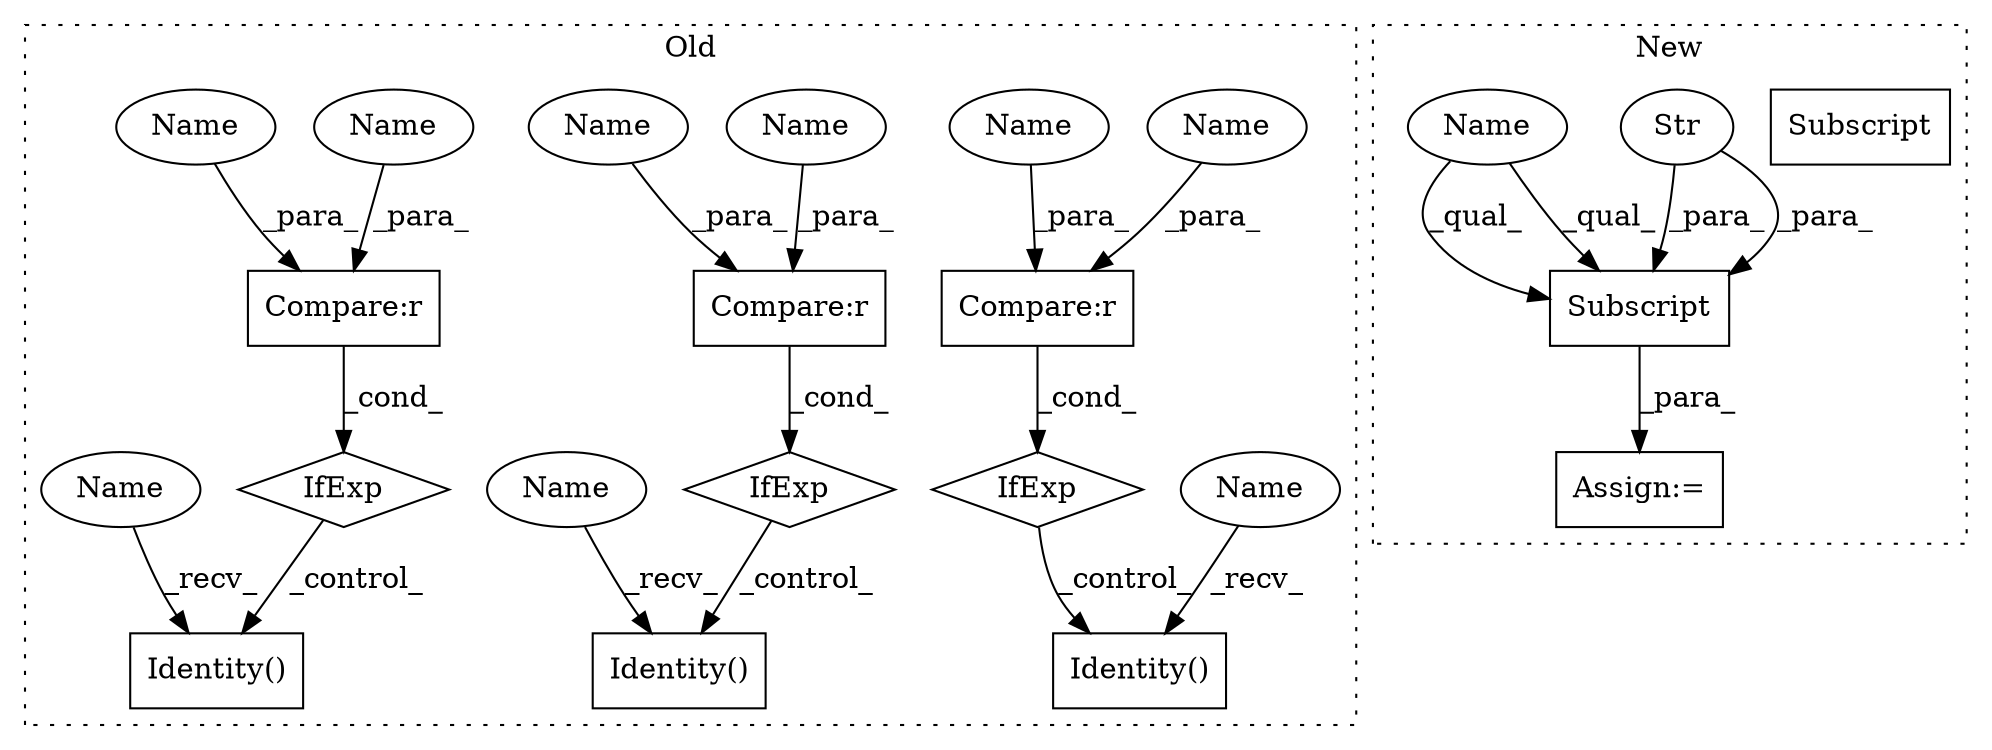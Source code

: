 digraph G {
subgraph cluster0 {
1 [label="IfExp" a="51" s="1472,1504" l="16,18" shape="diamond"];
3 [label="Compare:r" a="40" s="1488" l="16" shape="box"];
6 [label="Compare:r" a="40" s="1784" l="16" shape="box"];
7 [label="IfExp" a="51" s="1768,1800" l="16,18" shape="diamond"];
8 [label="Identity()" a="75" s="1522" l="13" shape="box"];
9 [label="Identity()" a="75" s="1818" l="13" shape="box"];
10 [label="Compare:r" a="40" s="1636" l="16" shape="box"];
11 [label="IfExp" a="51" s="1620,1652" l="16,18" shape="diamond"];
12 [label="Identity()" a="75" s="1670" l="13" shape="box"];
13 [label="Name" a="87" s="1522" l="2" shape="ellipse"];
14 [label="Name" a="87" s="1818" l="2" shape="ellipse"];
15 [label="Name" a="87" s="1670" l="2" shape="ellipse"];
18 [label="Name" a="87" s="1648" l="4" shape="ellipse"];
19 [label="Name" a="87" s="1500" l="4" shape="ellipse"];
20 [label="Name" a="87" s="1796" l="4" shape="ellipse"];
21 [label="Name" a="87" s="1636" l="4" shape="ellipse"];
22 [label="Name" a="87" s="1784" l="4" shape="ellipse"];
23 [label="Name" a="87" s="1488" l="4" shape="ellipse"];
label = "Old";
style="dotted";
}
subgraph cluster1 {
2 [label="Subscript" a="63" s="974,0" l="21,0" shape="box"];
4 [label="Str" a="66" s="989" l="5" shape="ellipse"];
5 [label="Assign:=" a="68" s="971" l="3" shape="box"];
16 [label="Subscript" a="63" s="974,0" l="21,0" shape="box"];
17 [label="Name" a="87" s="974" l="14" shape="ellipse"];
label = "New";
style="dotted";
}
1 -> 8 [label="_control_"];
3 -> 1 [label="_cond_"];
4 -> 16 [label="_para_"];
4 -> 16 [label="_para_"];
6 -> 7 [label="_cond_"];
7 -> 9 [label="_control_"];
10 -> 11 [label="_cond_"];
11 -> 12 [label="_control_"];
13 -> 8 [label="_recv_"];
14 -> 9 [label="_recv_"];
15 -> 12 [label="_recv_"];
16 -> 5 [label="_para_"];
17 -> 16 [label="_qual_"];
17 -> 16 [label="_qual_"];
18 -> 10 [label="_para_"];
19 -> 3 [label="_para_"];
20 -> 6 [label="_para_"];
21 -> 10 [label="_para_"];
22 -> 6 [label="_para_"];
23 -> 3 [label="_para_"];
}